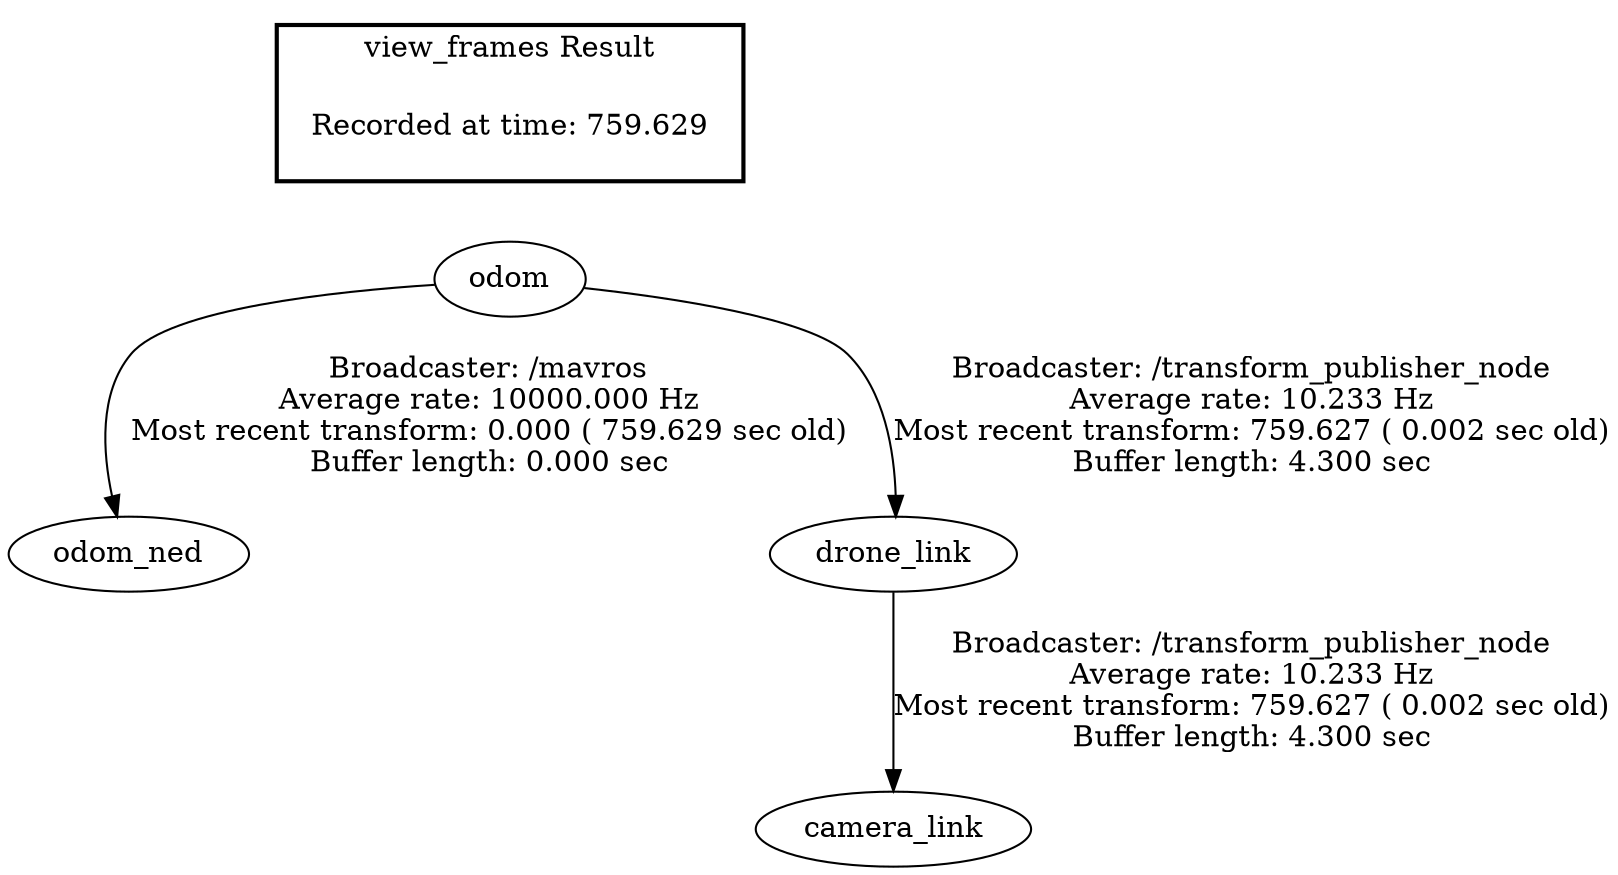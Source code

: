 digraph G {
"odom" -> "odom_ned"[label="Broadcaster: /mavros\nAverage rate: 10000.000 Hz\nMost recent transform: 0.000 ( 759.629 sec old)\nBuffer length: 0.000 sec\n"];
"drone_link" -> "camera_link"[label="Broadcaster: /transform_publisher_node\nAverage rate: 10.233 Hz\nMost recent transform: 759.627 ( 0.002 sec old)\nBuffer length: 4.300 sec\n"];
"odom" -> "drone_link"[label="Broadcaster: /transform_publisher_node\nAverage rate: 10.233 Hz\nMost recent transform: 759.627 ( 0.002 sec old)\nBuffer length: 4.300 sec\n"];
edge [style=invis];
 subgraph cluster_legend { style=bold; color=black; label ="view_frames Result";
"Recorded at time: 759.629"[ shape=plaintext ] ;
 }->"odom";
}